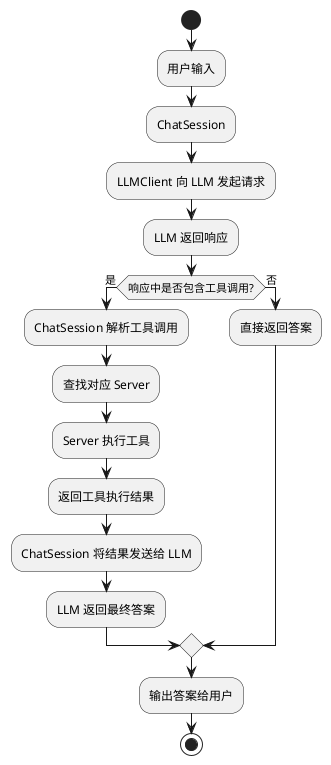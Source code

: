 @startuml
start
:用户输入;
:ChatSession;
:LLMClient 向 LLM 发起请求;
:LLM 返回响应;
if (响应中是否包含工具调用?) then (是)
  :ChatSession 解析工具调用;
  :查找对应 Server;
  :Server 执行工具;
  :返回工具执行结果;
  :ChatSession 将结果发送给 LLM;
  :LLM 返回最终答案;
else (否)
  :直接返回答案;
endif
:输出答案给用户;
stop
@enduml